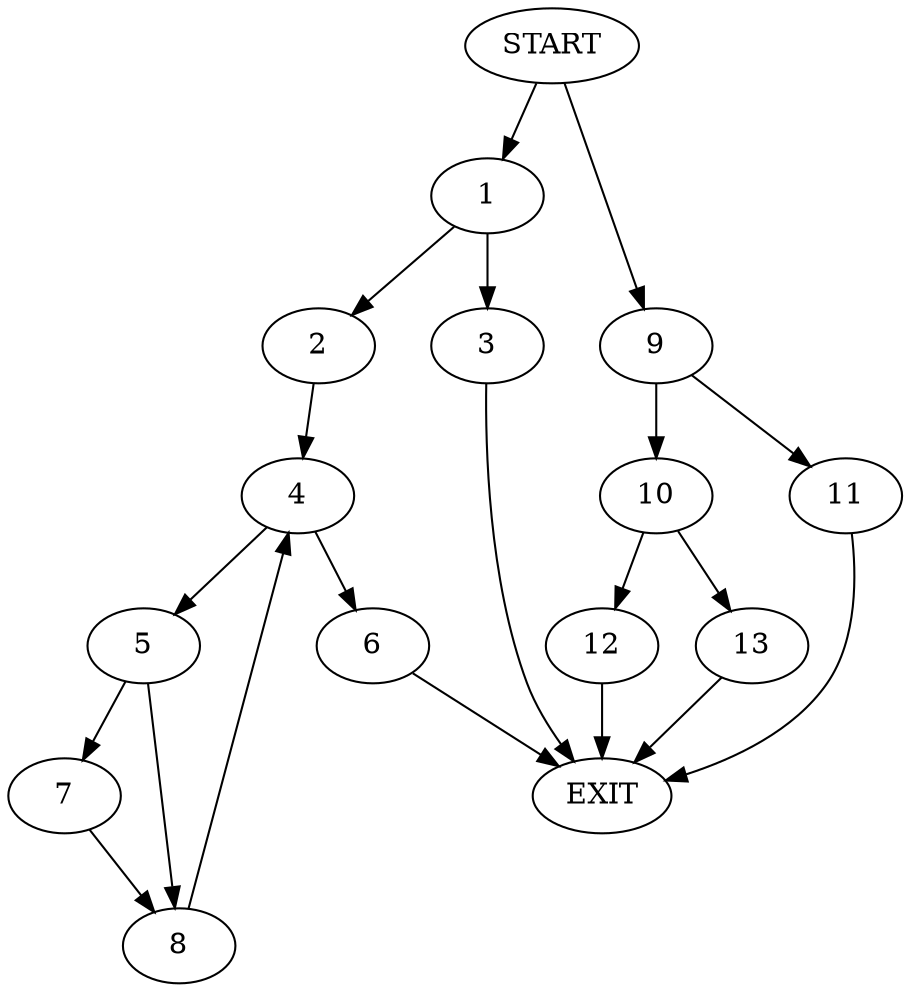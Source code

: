 digraph {
0 [label="START"]
14 [label="EXIT"]
0 -> 1
1 -> 2
1 -> 3
2 -> 4
3 -> 14
4 -> 5
4 -> 6
5 -> 7
5 -> 8
6 -> 14
7 -> 8
8 -> 4
0 -> 9
9 -> 10
9 -> 11
10 -> 12
10 -> 13
11 -> 14
12 -> 14
13 -> 14
}
